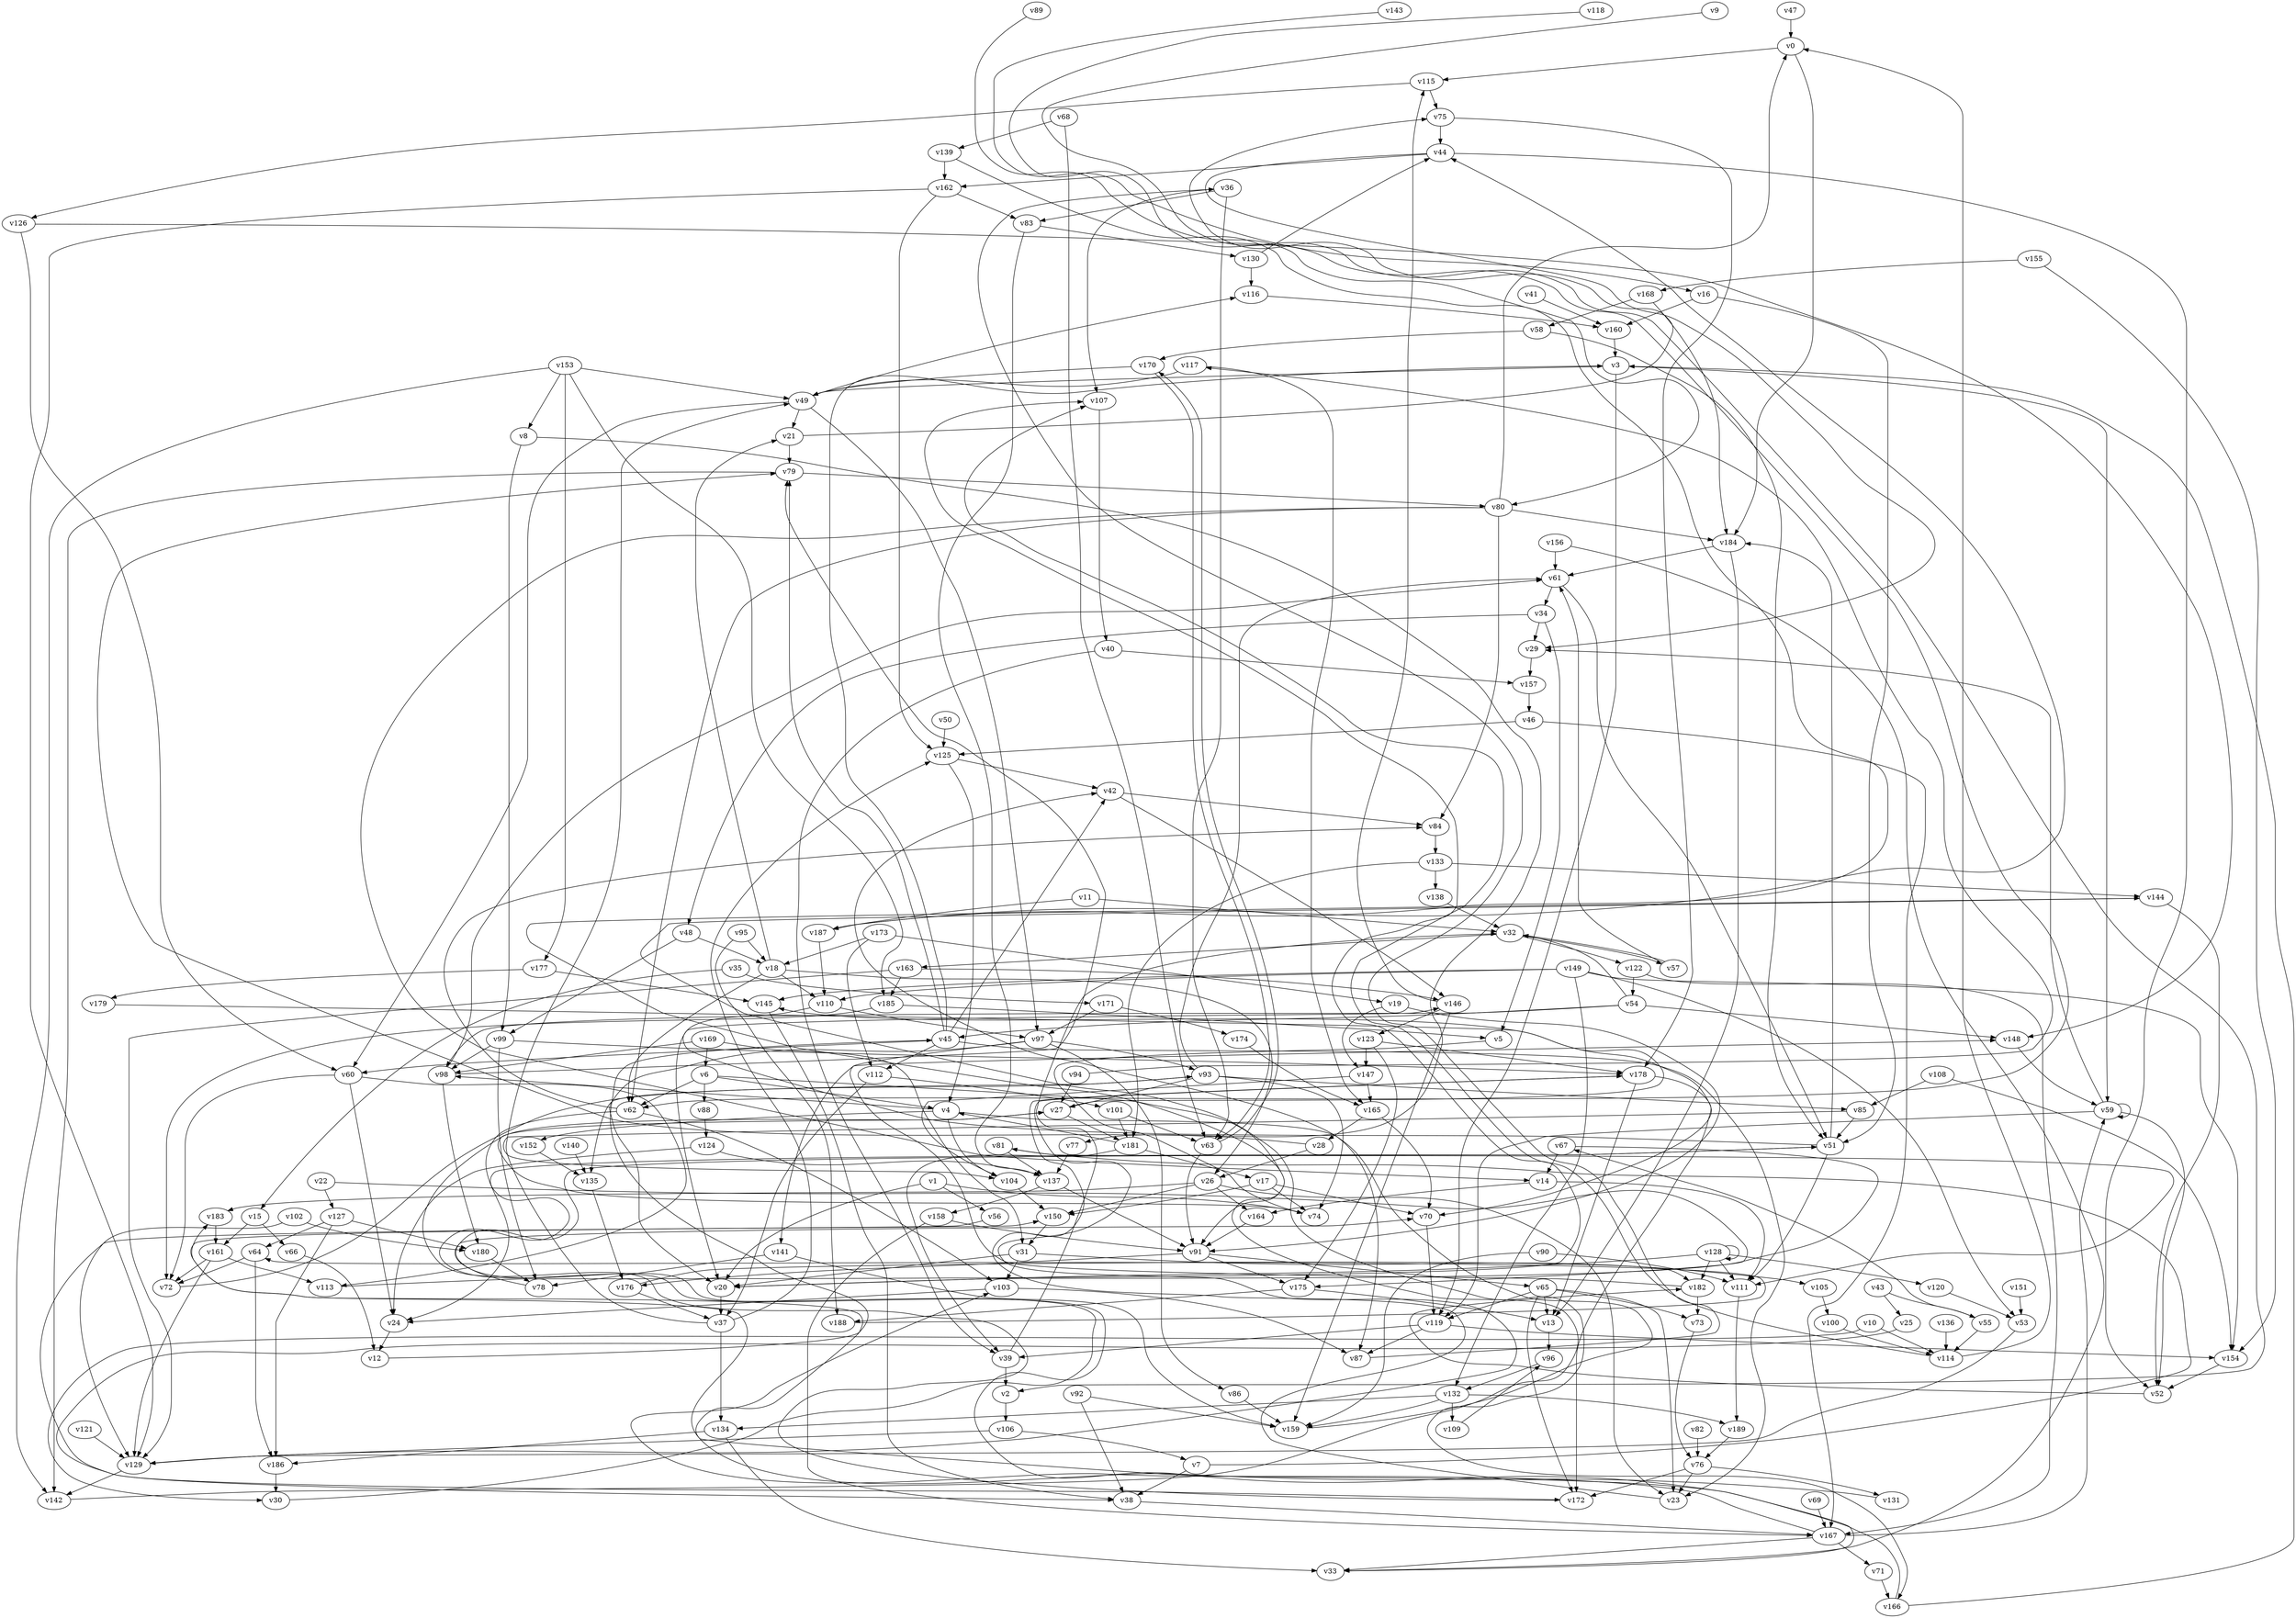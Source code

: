 // Benchmark game 280 - 190 vertices
// time_bound: 44
// targets: v54
digraph G {
    v0 [name="v0", player=0];
    v1 [name="v1", player=0];
    v2 [name="v2", player=1];
    v3 [name="v3", player=1];
    v4 [name="v4", player=0];
    v5 [name="v5", player=1];
    v6 [name="v6", player=0];
    v7 [name="v7", player=1];
    v8 [name="v8", player=0];
    v9 [name="v9", player=0];
    v10 [name="v10", player=0];
    v11 [name="v11", player=1];
    v12 [name="v12", player=1];
    v13 [name="v13", player=0];
    v14 [name="v14", player=1];
    v15 [name="v15", player=1];
    v16 [name="v16", player=0];
    v17 [name="v17", player=0];
    v18 [name="v18", player=0];
    v19 [name="v19", player=0];
    v20 [name="v20", player=1];
    v21 [name="v21", player=1];
    v22 [name="v22", player=0];
    v23 [name="v23", player=1];
    v24 [name="v24", player=0];
    v25 [name="v25", player=1];
    v26 [name="v26", player=0];
    v27 [name="v27", player=1];
    v28 [name="v28", player=1];
    v29 [name="v29", player=1];
    v30 [name="v30", player=0];
    v31 [name="v31", player=1];
    v32 [name="v32", player=1];
    v33 [name="v33", player=1];
    v34 [name="v34", player=0];
    v35 [name="v35", player=0];
    v36 [name="v36", player=0];
    v37 [name="v37", player=1];
    v38 [name="v38", player=1];
    v39 [name="v39", player=0];
    v40 [name="v40", player=1];
    v41 [name="v41", player=0];
    v42 [name="v42", player=0];
    v43 [name="v43", player=1];
    v44 [name="v44", player=1];
    v45 [name="v45", player=1];
    v46 [name="v46", player=1];
    v47 [name="v47", player=0];
    v48 [name="v48", player=1];
    v49 [name="v49", player=1];
    v50 [name="v50", player=1];
    v51 [name="v51", player=0];
    v52 [name="v52", player=1];
    v53 [name="v53", player=1];
    v54 [name="v54", player=1, target=1];
    v55 [name="v55", player=1];
    v56 [name="v56", player=0];
    v57 [name="v57", player=1];
    v58 [name="v58", player=0];
    v59 [name="v59", player=0];
    v60 [name="v60", player=0];
    v61 [name="v61", player=0];
    v62 [name="v62", player=0];
    v63 [name="v63", player=1];
    v64 [name="v64", player=1];
    v65 [name="v65", player=0];
    v66 [name="v66", player=0];
    v67 [name="v67", player=0];
    v68 [name="v68", player=1];
    v69 [name="v69", player=1];
    v70 [name="v70", player=0];
    v71 [name="v71", player=1];
    v72 [name="v72", player=0];
    v73 [name="v73", player=0];
    v74 [name="v74", player=1];
    v75 [name="v75", player=0];
    v76 [name="v76", player=1];
    v77 [name="v77", player=0];
    v78 [name="v78", player=0];
    v79 [name="v79", player=0];
    v80 [name="v80", player=0];
    v81 [name="v81", player=1];
    v82 [name="v82", player=1];
    v83 [name="v83", player=1];
    v84 [name="v84", player=1];
    v85 [name="v85", player=1];
    v86 [name="v86", player=0];
    v87 [name="v87", player=1];
    v88 [name="v88", player=1];
    v89 [name="v89", player=0];
    v90 [name="v90", player=0];
    v91 [name="v91", player=1];
    v92 [name="v92", player=1];
    v93 [name="v93", player=0];
    v94 [name="v94", player=1];
    v95 [name="v95", player=1];
    v96 [name="v96", player=0];
    v97 [name="v97", player=0];
    v98 [name="v98", player=1];
    v99 [name="v99", player=1];
    v100 [name="v100", player=0];
    v101 [name="v101", player=0];
    v102 [name="v102", player=0];
    v103 [name="v103", player=1];
    v104 [name="v104", player=1];
    v105 [name="v105", player=1];
    v106 [name="v106", player=0];
    v107 [name="v107", player=1];
    v108 [name="v108", player=1];
    v109 [name="v109", player=1];
    v110 [name="v110", player=1];
    v111 [name="v111", player=0];
    v112 [name="v112", player=0];
    v113 [name="v113", player=1];
    v114 [name="v114", player=0];
    v115 [name="v115", player=1];
    v116 [name="v116", player=1];
    v117 [name="v117", player=1];
    v118 [name="v118", player=0];
    v119 [name="v119", player=0];
    v120 [name="v120", player=0];
    v121 [name="v121", player=1];
    v122 [name="v122", player=1];
    v123 [name="v123", player=0];
    v124 [name="v124", player=0];
    v125 [name="v125", player=0];
    v126 [name="v126", player=0];
    v127 [name="v127", player=0];
    v128 [name="v128", player=1];
    v129 [name="v129", player=1];
    v130 [name="v130", player=1];
    v131 [name="v131", player=0];
    v132 [name="v132", player=1];
    v133 [name="v133", player=0];
    v134 [name="v134", player=1];
    v135 [name="v135", player=0];
    v136 [name="v136", player=0];
    v137 [name="v137", player=1];
    v138 [name="v138", player=0];
    v139 [name="v139", player=1];
    v140 [name="v140", player=1];
    v141 [name="v141", player=0];
    v142 [name="v142", player=1];
    v143 [name="v143", player=1];
    v144 [name="v144", player=0];
    v145 [name="v145", player=0];
    v146 [name="v146", player=0];
    v147 [name="v147", player=0];
    v148 [name="v148", player=0];
    v149 [name="v149", player=1];
    v150 [name="v150", player=1];
    v151 [name="v151", player=1];
    v152 [name="v152", player=0];
    v153 [name="v153", player=0];
    v154 [name="v154", player=1];
    v155 [name="v155", player=1];
    v156 [name="v156", player=0];
    v157 [name="v157", player=1];
    v158 [name="v158", player=0];
    v159 [name="v159", player=0];
    v160 [name="v160", player=1];
    v161 [name="v161", player=0];
    v162 [name="v162", player=0];
    v163 [name="v163", player=1];
    v164 [name="v164", player=0];
    v165 [name="v165", player=0];
    v166 [name="v166", player=1];
    v167 [name="v167", player=1];
    v168 [name="v168", player=1];
    v169 [name="v169", player=1];
    v170 [name="v170", player=1];
    v171 [name="v171", player=0];
    v172 [name="v172", player=1];
    v173 [name="v173", player=1];
    v174 [name="v174", player=1];
    v175 [name="v175", player=1];
    v176 [name="v176", player=0];
    v177 [name="v177", player=1];
    v178 [name="v178", player=0];
    v179 [name="v179", player=1];
    v180 [name="v180", player=0];
    v181 [name="v181", player=1];
    v182 [name="v182", player=0];
    v183 [name="v183", player=0];
    v184 [name="v184", player=1];
    v185 [name="v185", player=0];
    v186 [name="v186", player=0];
    v187 [name="v187", player=1];
    v188 [name="v188", player=1];
    v189 [name="v189", player=0];

    v0 -> v115;
    v1 -> v56;
    v2 -> v106;
    v3 -> v59;
    v4 -> v98 [constraint="t >= 3"];
    v5 -> v74 [constraint="t < 11"];
    v6 -> v91;
    v7 -> v81 [constraint="t mod 4 == 2"];
    v8 -> v77 [constraint="t >= 4"];
    v9 -> v2 [constraint="t mod 3 == 1"];
    v10 -> v30 [constraint="t < 13"];
    v11 -> v32;
    v12 -> v45 [constraint="t < 5"];
    v13 -> v96;
    v14 -> v164;
    v15 -> v161;
    v16 -> v51;
    v17 -> v150;
    v18 -> v110;
    v19 -> v91 [constraint="t mod 3 == 1"];
    v20 -> v37;
    v21 -> v75 [constraint="t >= 1"];
    v22 -> v175 [constraint="t mod 2 == 0"];
    v23 -> v178 [constraint="t >= 5"];
    v24 -> v12;
    v25 -> v172 [constraint="t < 12"];
    v26 -> v183;
    v27 -> v145 [constraint="t < 12"];
    v28 -> v79 [constraint="t < 9"];
    v29 -> v157;
    v30 -> v51 [constraint="t < 5"];
    v31 -> v105;
    v32 -> v163;
    v33 -> v51 [constraint="t mod 3 == 1"];
    v34 -> v48;
    v35 -> v15;
    v36 -> v63;
    v37 -> v49;
    v38 -> v167;
    v39 -> v2;
    v40 -> v157;
    v41 -> v160;
    v42 -> v84;
    v43 -> v55;
    v44 -> v29 [constraint="t mod 5 == 0"];
    v45 -> v42;
    v46 -> v167;
    v47 -> v0;
    v48 -> v18;
    v49 -> v21;
    v50 -> v125;
    v51 -> v146 [constraint="t >= 5"];
    v52 -> v182 [constraint="t < 14"];
    v53 -> v129 [constraint="t >= 4"];
    v54 -> v98 [constraint="t < 10"];
    v55 -> v67 [constraint="t < 11"];
    v56 -> v38 [constraint="t < 10"];
    v57 -> v32;
    v58 -> v170;
    v59 -> v29;
    v60 -> v113 [constraint="t < 8"];
    v61 -> v34;
    v62 -> v84 [constraint="t mod 4 == 1"];
    v63 -> v170 [constraint="t < 15"];
    v64 -> v186;
    v65 -> v172;
    v66 -> v12;
    v67 -> v20 [constraint="t < 13"];
    v68 -> v63;
    v69 -> v167;
    v70 -> v119;
    v71 -> v166;
    v72 -> v93 [constraint="t < 10"];
    v73 -> v76;
    v74 -> v27 [constraint="t >= 5"];
    v75 -> v44;
    v76 -> v131;
    v77 -> v137;
    v78 -> v70 [constraint="t >= 5"];
    v79 -> v142;
    v80 -> v14 [constraint="t mod 3 == 1"];
    v81 -> v111 [constraint="t mod 5 == 1"];
    v82 -> v76;
    v83 -> v130;
    v84 -> v133;
    v85 -> v104 [constraint="t < 13"];
    v86 -> v159;
    v87 -> v36 [constraint="t < 13"];
    v88 -> v124;
    v89 -> v80 [constraint="t < 7"];
    v90 -> v111;
    v91 -> v65;
    v92 -> v38;
    v93 -> v74;
    v94 -> v117 [constraint="t < 13"];
    v95 -> v188;
    v96 -> v132;
    v97 -> v86;
    v98 -> v79 [constraint="t >= 4"];
    v99 -> v78;
    v100 -> v114;
    v101 -> v181;
    v102 -> v180;
    v103 -> v87;
    v104 -> v150;
    v105 -> v100;
    v106 -> v7;
    v107 -> v40;
    v108 -> v85;
    v109 -> v96;
    v110 -> v97;
    v111 -> v189;
    v112 -> v101;
    v113 -> v107 [constraint="t mod 3 == 1"];
    v114 -> v107 [constraint="t >= 1"];
    v115 -> v126;
    v116 -> v160;
    v117 -> v49;
    v118 -> v62 [constraint="t >= 4"];
    v119 -> v154;
    v120 -> v53;
    v121 -> v129;
    v122 -> v167;
    v123 -> v147;
    v124 -> v137;
    v125 -> v4;
    v126 -> v148 [constraint="t >= 2"];
    v127 -> v180;
    v128 -> v128;
    v129 -> v178 [constraint="t mod 5 == 2"];
    v130 -> v44;
    v131 -> v150 [constraint="t < 14"];
    v132 -> v189;
    v133 -> v144;
    v134 -> v186;
    v135 -> v176;
    v136 -> v114;
    v137 -> v91;
    v138 -> v32;
    v139 -> v187 [constraint="t mod 2 == 1"];
    v140 -> v135;
    v141 -> v159;
    v142 -> v144 [constraint="t >= 4"];
    v143 -> v16 [constraint="t >= 4"];
    v144 -> v166 [constraint="t >= 4"];
    v145 -> v38;
    v146 -> v123;
    v147 -> v104 [constraint="t >= 5"];
    v148 -> v59;
    v149 -> v145;
    v150 -> v31;
    v151 -> v53;
    v152 -> v135;
    v153 -> v8;
    v154 -> v52;
    v155 -> v168;
    v156 -> v33 [constraint="t mod 5 == 2"];
    v157 -> v46;
    v158 -> v91;
    v159 -> v42 [constraint="t mod 3 == 2"];
    v160 -> v3;
    v161 -> v113;
    v162 -> v129;
    v163 -> v129;
    v164 -> v91;
    v165 -> v70;
    v166 -> v183 [constraint="t < 13"];
    v167 -> v103 [constraint="t < 10"];
    v168 -> v58;
    v169 -> v98;
    v170 -> v49;
    v171 -> v97;
    v172 -> v27 [constraint="t >= 1"];
    v173 -> v18;
    v174 -> v165;
    v175 -> v13;
    v176 -> v182 [constraint="t >= 3"];
    v177 -> v179;
    v178 -> v13;
    v179 -> v70 [constraint="t mod 4 == 1"];
    v180 -> v78;
    v181 -> v4 [constraint="t < 9"];
    v182 -> v148 [constraint="t >= 3"];
    v183 -> v161;
    v184 -> v13;
    v185 -> v5;
    v186 -> v30;
    v187 -> v44 [constraint="t mod 2 == 1"];
    v188 -> v64 [constraint="t mod 2 == 0"];
    v189 -> v76;
    v45 -> v79;
    v45 -> v112;
    v168 -> v184;
    v112 -> v37;
    v35 -> v171;
    v6 -> v62;
    v156 -> v61;
    v4 -> v104;
    v64 -> v72;
    v181 -> v39;
    v161 -> v129;
    v153 -> v49;
    v147 -> v165;
    v187 -> v110;
    v122 -> v54;
    v26 -> v23;
    v51 -> v111;
    v130 -> v116;
    v54 -> v148;
    v32 -> v122;
    v101 -> v63;
    v119 -> v39;
    v166 -> v3;
    v79 -> v80;
    v26 -> v150;
    v54 -> v45;
    v97 -> v141;
    v146 -> v159;
    v39 -> v32;
    v36 -> v107;
    v97 -> v93;
    v161 -> v72;
    v162 -> v83;
    v139 -> v162;
    v110 -> v20;
    v44 -> v162;
    v18 -> v62;
    v134 -> v33;
    v54 -> v32;
    v169 -> v31;
    v146 -> v115;
    v94 -> v27;
    v184 -> v61;
    v93 -> v85;
    v178 -> v172;
    v163 -> v185;
    v115 -> v75;
    v45 -> v23;
    v65 -> v119;
    v16 -> v160;
    v31 -> v103;
    v18 -> v26;
    v45 -> v60;
    v36 -> v83;
    v80 -> v184;
    v170 -> v63;
    v44 -> v52;
    v153 -> v177;
    v91 -> v176;
    v106 -> v129;
    v59 -> v52;
    v141 -> v78;
    v65 -> v73;
    v155 -> v154;
    v83 -> v137;
    v127 -> v64;
    v75 -> v178;
    v65 -> v23;
    v91 -> v175;
    v128 -> v20;
    v98 -> v61;
    v34 -> v5;
    v167 -> v33;
    v31 -> v20;
    v93 -> v135;
    v185 -> v72;
    v21 -> v79;
    v102 -> v129;
    v98 -> v180;
    v11 -> v187;
    v37 -> v125;
    v144 -> v52;
    v0 -> v184;
    v49 -> v60;
    v175 -> v188;
    v95 -> v18;
    v76 -> v172;
    v119 -> v87;
    v153 -> v185;
    v149 -> v154;
    v129 -> v142;
    v58 -> v51;
    v163 -> v146;
    v10 -> v114;
    v99 -> v178;
    v14 -> v111;
    v80 -> v0;
    v133 -> v181;
    v62 -> v24;
    v17 -> v74;
    v68 -> v139;
    v149 -> v110;
    v46 -> v125;
    v65 -> v13;
    v76 -> v23;
    v171 -> v174;
    v124 -> v24;
    v59 -> v59;
    v45 -> v3;
    v114 -> v0;
    v162 -> v125;
    v127 -> v186;
    v63 -> v91;
    v123 -> v178;
    v32 -> v57;
    v60 -> v24;
    v99 -> v98;
    v173 -> v112;
    v97 -> v20;
    v93 -> v61;
    v49 -> v97;
    v28 -> v26;
    v165 -> v28;
    v57 -> v61;
    v4 -> v152;
    v158 -> v167;
    v26 -> v164;
    v132 -> v134;
    v3 -> v49;
    v37 -> v134;
    v167 -> v71;
    v149 -> v132;
    v19 -> v147;
    v181 -> v17;
    v169 -> v6;
    v117 -> v165;
    v80 -> v84;
    v7 -> v38;
    v62 -> v103;
    v59 -> v119;
    v60 -> v72;
    v123 -> v175;
    v128 -> v111;
    v80 -> v62;
    v128 -> v182;
    v1 -> v20;
    v132 -> v109;
    v137 -> v158;
    v90 -> v159;
    v51 -> v184;
    v173 -> v19;
    v61 -> v51;
    v149 -> v53;
    v125 -> v42;
    v126 -> v60;
    v177 -> v145;
    v81 -> v137;
    v128 -> v120;
    v103 -> v24;
    v132 -> v159;
    v176 -> v37;
    v92 -> v159;
    v3 -> v119;
    v67 -> v14;
    v85 -> v51;
    v8 -> v99;
    v55 -> v114;
    v15 -> v66;
    v43 -> v25;
    v42 -> v146;
    v6 -> v4;
    v182 -> v73;
    v48 -> v99;
    v4 -> v87;
    v40 -> v39;
    v22 -> v127;
    v34 -> v29;
    v108 -> v154;
    v49 -> v116;
    v93 -> v27;
    v167 -> v59;
    v27 -> v181;
    v1 -> v74;
    v153 -> v142;
    v18 -> v21;
    v17 -> v70;
    v6 -> v88;
    v133 -> v138;
}
